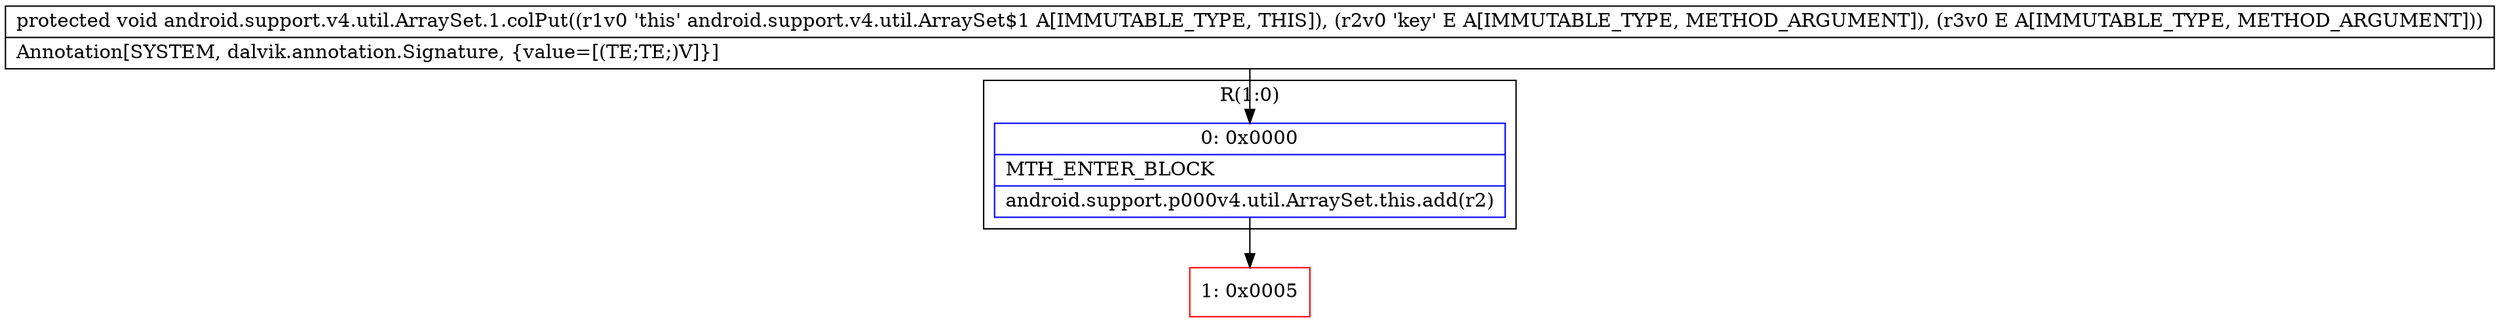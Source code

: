 digraph "CFG forandroid.support.v4.util.ArraySet.1.colPut(Ljava\/lang\/Object;Ljava\/lang\/Object;)V" {
subgraph cluster_Region_2020332215 {
label = "R(1:0)";
node [shape=record,color=blue];
Node_0 [shape=record,label="{0\:\ 0x0000|MTH_ENTER_BLOCK\l|android.support.p000v4.util.ArraySet.this.add(r2)\l}"];
}
Node_1 [shape=record,color=red,label="{1\:\ 0x0005}"];
MethodNode[shape=record,label="{protected void android.support.v4.util.ArraySet.1.colPut((r1v0 'this' android.support.v4.util.ArraySet$1 A[IMMUTABLE_TYPE, THIS]), (r2v0 'key' E A[IMMUTABLE_TYPE, METHOD_ARGUMENT]), (r3v0 E A[IMMUTABLE_TYPE, METHOD_ARGUMENT]))  | Annotation[SYSTEM, dalvik.annotation.Signature, \{value=[(TE;TE;)V]\}]\l}"];
MethodNode -> Node_0;
Node_0 -> Node_1;
}

